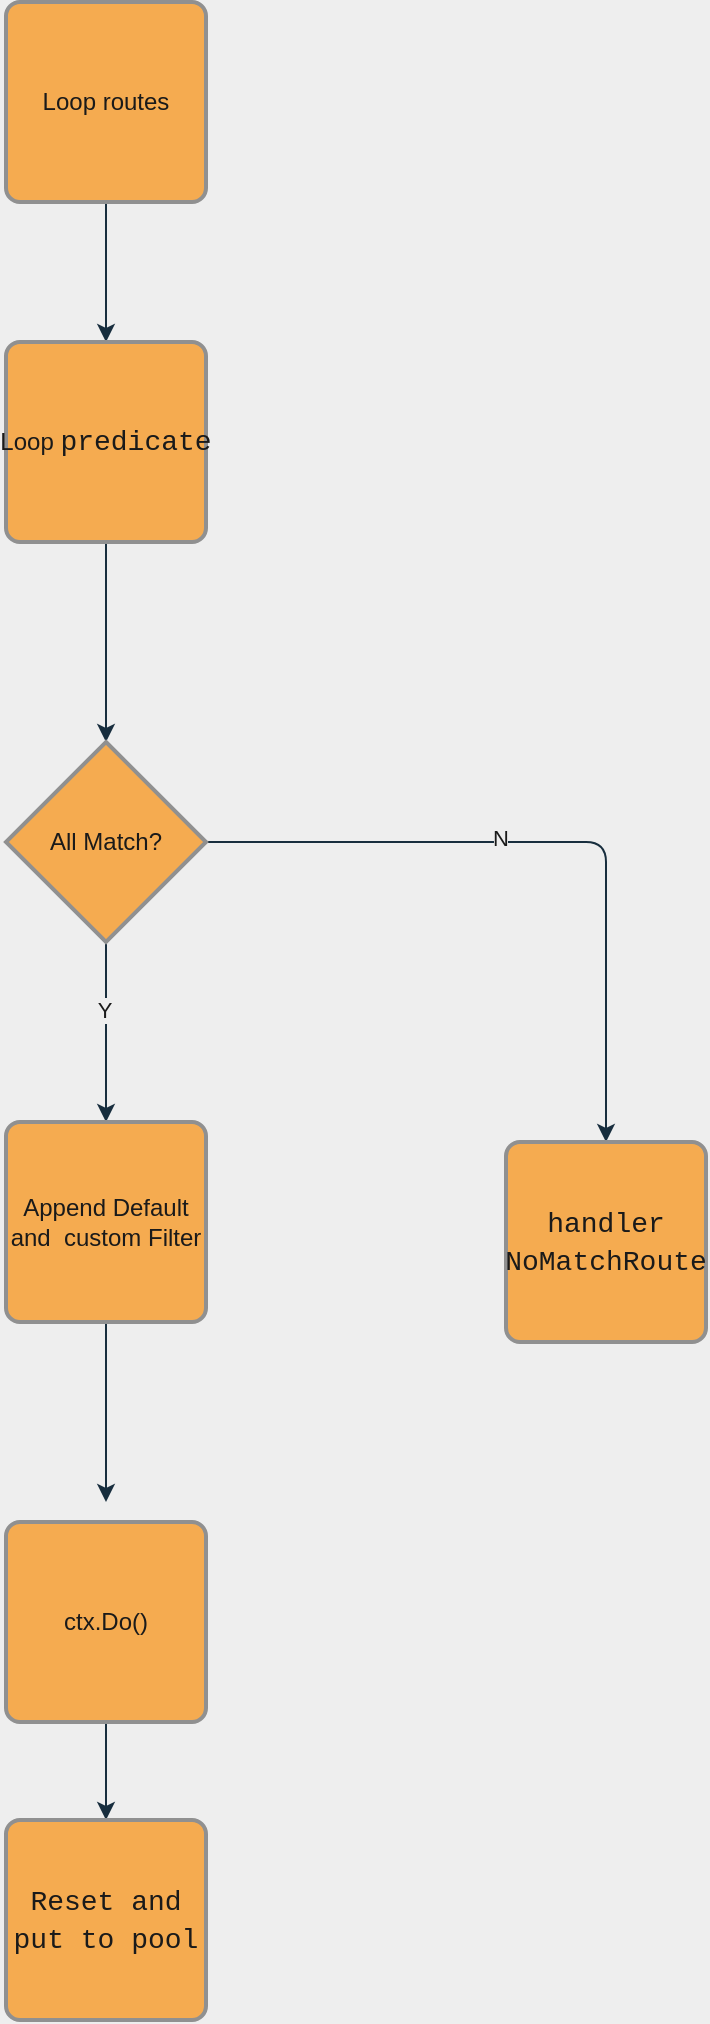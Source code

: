 <mxfile>
    <diagram id="_pQuSejBnEzxmQSrlfss" name="第 1 页">
        <mxGraphModel dx="990" dy="575" grid="1" gridSize="10" guides="1" tooltips="1" connect="1" arrows="1" fold="1" page="1" pageScale="1" pageWidth="827" pageHeight="1169" background="#EEEEEE" math="0" shadow="0">
            <root>
                <mxCell id="0"/>
                <mxCell id="1" parent="0"/>
                <mxCell id="3" style="edgeStyle=orthogonalEdgeStyle;rounded=0;orthogonalLoop=1;jettySize=auto;html=1;strokeColor=#182E3E;fontColor=#1A1A1A;labelBackgroundColor=#EEEEEE;" edge="1" parent="1" source="2" target="4">
                    <mxGeometry relative="1" as="geometry">
                        <mxPoint x="290" y="400" as="targetPoint"/>
                    </mxGeometry>
                </mxCell>
                <mxCell id="2" value="Loop&amp;nbsp;routes" style="rounded=1;whiteSpace=wrap;absoluteArcSize=1;arcSize=14;strokeWidth=2;labelBackgroundColor=none;html=1;fillColor=#F5AB50;strokeColor=#909090;fontColor=#1A1A1A;" vertex="1" parent="1">
                    <mxGeometry x="240" y="160" width="100" height="100" as="geometry"/>
                </mxCell>
                <mxCell id="6" style="edgeStyle=orthogonalEdgeStyle;curved=0;rounded=1;sketch=0;orthogonalLoop=1;jettySize=auto;html=1;strokeColor=#182E3E;fontColor=#1A1A1A;labelBackgroundColor=#EEEEEE;" edge="1" parent="1" source="4" target="5">
                    <mxGeometry relative="1" as="geometry"/>
                </mxCell>
                <mxCell id="4" value="&lt;font style=&quot;&quot;&gt;Loop&amp;nbsp;&lt;span style=&quot;font-family: &amp;quot;consolas&amp;quot; , &amp;quot;courier new&amp;quot; , monospace ; font-size: 14px&quot;&gt;predicate&lt;/span&gt;&lt;/font&gt;" style="rounded=1;whiteSpace=wrap;html=1;absoluteArcSize=1;arcSize=14;strokeWidth=2;labelBackgroundColor=none;fillColor=#F5AB50;strokeColor=#909090;fontColor=#1A1A1A;" vertex="1" parent="1">
                    <mxGeometry x="240" y="330" width="100" height="100" as="geometry"/>
                </mxCell>
                <mxCell id="8" style="edgeStyle=orthogonalEdgeStyle;curved=0;rounded=1;sketch=0;orthogonalLoop=1;jettySize=auto;html=1;entryX=0.5;entryY=0;entryDx=0;entryDy=0;strokeColor=#182E3E;fontColor=#1A1A1A;labelBackgroundColor=#EEEEEE;" edge="1" parent="1" source="5" target="9">
                    <mxGeometry relative="1" as="geometry">
                        <mxPoint x="290" y="740" as="targetPoint"/>
                    </mxGeometry>
                </mxCell>
                <mxCell id="11" value="Y" style="edgeLabel;html=1;align=center;verticalAlign=middle;resizable=0;points=[];fontColor=#1A1A1A;labelBackgroundColor=#EEEEEE;" vertex="1" connectable="0" parent="8">
                    <mxGeometry x="-0.244" y="-1" relative="1" as="geometry">
                        <mxPoint as="offset"/>
                    </mxGeometry>
                </mxCell>
                <mxCell id="10" style="edgeStyle=orthogonalEdgeStyle;curved=0;rounded=1;sketch=0;orthogonalLoop=1;jettySize=auto;html=1;entryX=0.5;entryY=0;entryDx=0;entryDy=0;strokeColor=#182E3E;fontColor=#1A1A1A;labelBackgroundColor=#EEEEEE;" edge="1" parent="1" source="5" target="13">
                    <mxGeometry relative="1" as="geometry">
                        <mxPoint x="540" y="720" as="targetPoint"/>
                    </mxGeometry>
                </mxCell>
                <mxCell id="12" value="N" style="edgeLabel;html=1;align=center;verticalAlign=middle;resizable=0;points=[];fontColor=#1A1A1A;labelBackgroundColor=#EEEEEE;" vertex="1" connectable="0" parent="10">
                    <mxGeometry x="-0.16" y="2" relative="1" as="geometry">
                        <mxPoint as="offset"/>
                    </mxGeometry>
                </mxCell>
                <mxCell id="5" value="All Match?" style="strokeWidth=2;html=1;shape=mxgraph.flowchart.decision;whiteSpace=wrap;rounded=0;sketch=0;fillColor=#F5AB50;strokeColor=#909090;fontColor=#1A1A1A;" vertex="1" parent="1">
                    <mxGeometry x="240" y="530" width="100" height="100" as="geometry"/>
                </mxCell>
                <mxCell id="14" style="edgeStyle=orthogonalEdgeStyle;curved=0;rounded=1;sketch=0;orthogonalLoop=1;jettySize=auto;html=1;strokeColor=#182E3E;fontColor=#1A1A1A;labelBackgroundColor=#EEEEEE;" edge="1" parent="1" source="9">
                    <mxGeometry relative="1" as="geometry">
                        <mxPoint x="290" y="910" as="targetPoint"/>
                    </mxGeometry>
                </mxCell>
                <mxCell id="9" value="Append Default and&amp;nbsp; custom Filter" style="rounded=1;whiteSpace=wrap;html=1;absoluteArcSize=1;arcSize=14;strokeWidth=2;sketch=0;fillColor=#F5AB50;strokeColor=#909090;fontColor=#1A1A1A;" vertex="1" parent="1">
                    <mxGeometry x="240" y="720" width="100" height="100" as="geometry"/>
                </mxCell>
                <mxCell id="13" value="&lt;div style=&quot;font-family: &amp;#34;consolas&amp;#34; , &amp;#34;courier new&amp;#34; , monospace ; font-size: 14px ; line-height: 19px&quot;&gt;&lt;span&gt;handler NoMatchRoute&lt;/span&gt;&lt;/div&gt;" style="rounded=1;whiteSpace=wrap;html=1;absoluteArcSize=1;arcSize=14;strokeWidth=2;sketch=0;labelBackgroundColor=none;align=center;fillColor=#F5AB50;strokeColor=#909090;fontColor=#1A1A1A;" vertex="1" parent="1">
                    <mxGeometry x="490" y="730" width="100" height="100" as="geometry"/>
                </mxCell>
                <mxCell id="16" style="edgeStyle=orthogonalEdgeStyle;curved=0;rounded=1;sketch=0;orthogonalLoop=1;jettySize=auto;html=1;fontColor=#1A1A1A;strokeColor=#182E3E;labelBackgroundColor=#EEEEEE;" edge="1" parent="1" source="15" target="17">
                    <mxGeometry relative="1" as="geometry">
                        <mxPoint x="290" y="1090" as="targetPoint"/>
                    </mxGeometry>
                </mxCell>
                <mxCell id="15" value="ctx.Do()" style="rounded=1;whiteSpace=wrap;html=1;absoluteArcSize=1;arcSize=14;strokeWidth=2;sketch=0;fillColor=#F5AB50;strokeColor=#909090;fontColor=#1A1A1A;" vertex="1" parent="1">
                    <mxGeometry x="240" y="920" width="100" height="100" as="geometry"/>
                </mxCell>
                <mxCell id="17" value="&lt;div style=&quot;font-family: consolas, &amp;quot;courier new&amp;quot;, monospace; font-size: 14px; line-height: 19px;&quot;&gt;&lt;span style=&quot;&quot;&gt;Reset and put to pool&lt;/span&gt;&lt;/div&gt;" style="rounded=1;whiteSpace=wrap;html=1;absoluteArcSize=1;arcSize=14;strokeWidth=2;labelBackgroundColor=none;sketch=0;align=center;fillColor=#F5AB50;strokeColor=#909090;fontColor=#1A1A1A;" vertex="1" parent="1">
                    <mxGeometry x="240" y="1069" width="100" height="100" as="geometry"/>
                </mxCell>
            </root>
        </mxGraphModel>
    </diagram>
</mxfile>